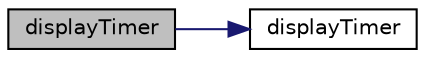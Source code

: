 digraph "displayTimer"
{
 // INTERACTIVE_SVG=YES
 // LATEX_PDF_SIZE
  edge [fontname="Helvetica",fontsize="10",labelfontname="Helvetica",labelfontsize="10"];
  node [fontname="Helvetica",fontsize="10",shape=record];
  rankdir="LR";
  Node1 [label="displayTimer",height=0.2,width=0.4,color="black", fillcolor="grey75", style="filled", fontcolor="black",tooltip="glutPostRedisplay containts in this function"];
  Node1 -> Node2 [color="midnightblue",fontsize="10",style="solid",fontname="Helvetica"];
  Node2 [label="displayTimer",height=0.2,width=0.4,color="black", fillcolor="white", style="filled",URL="$backup_2gol_8cpp.html#afaf0a2a3b35cf3337a526a9a4d80c2c8",tooltip="A init function ."];
}
